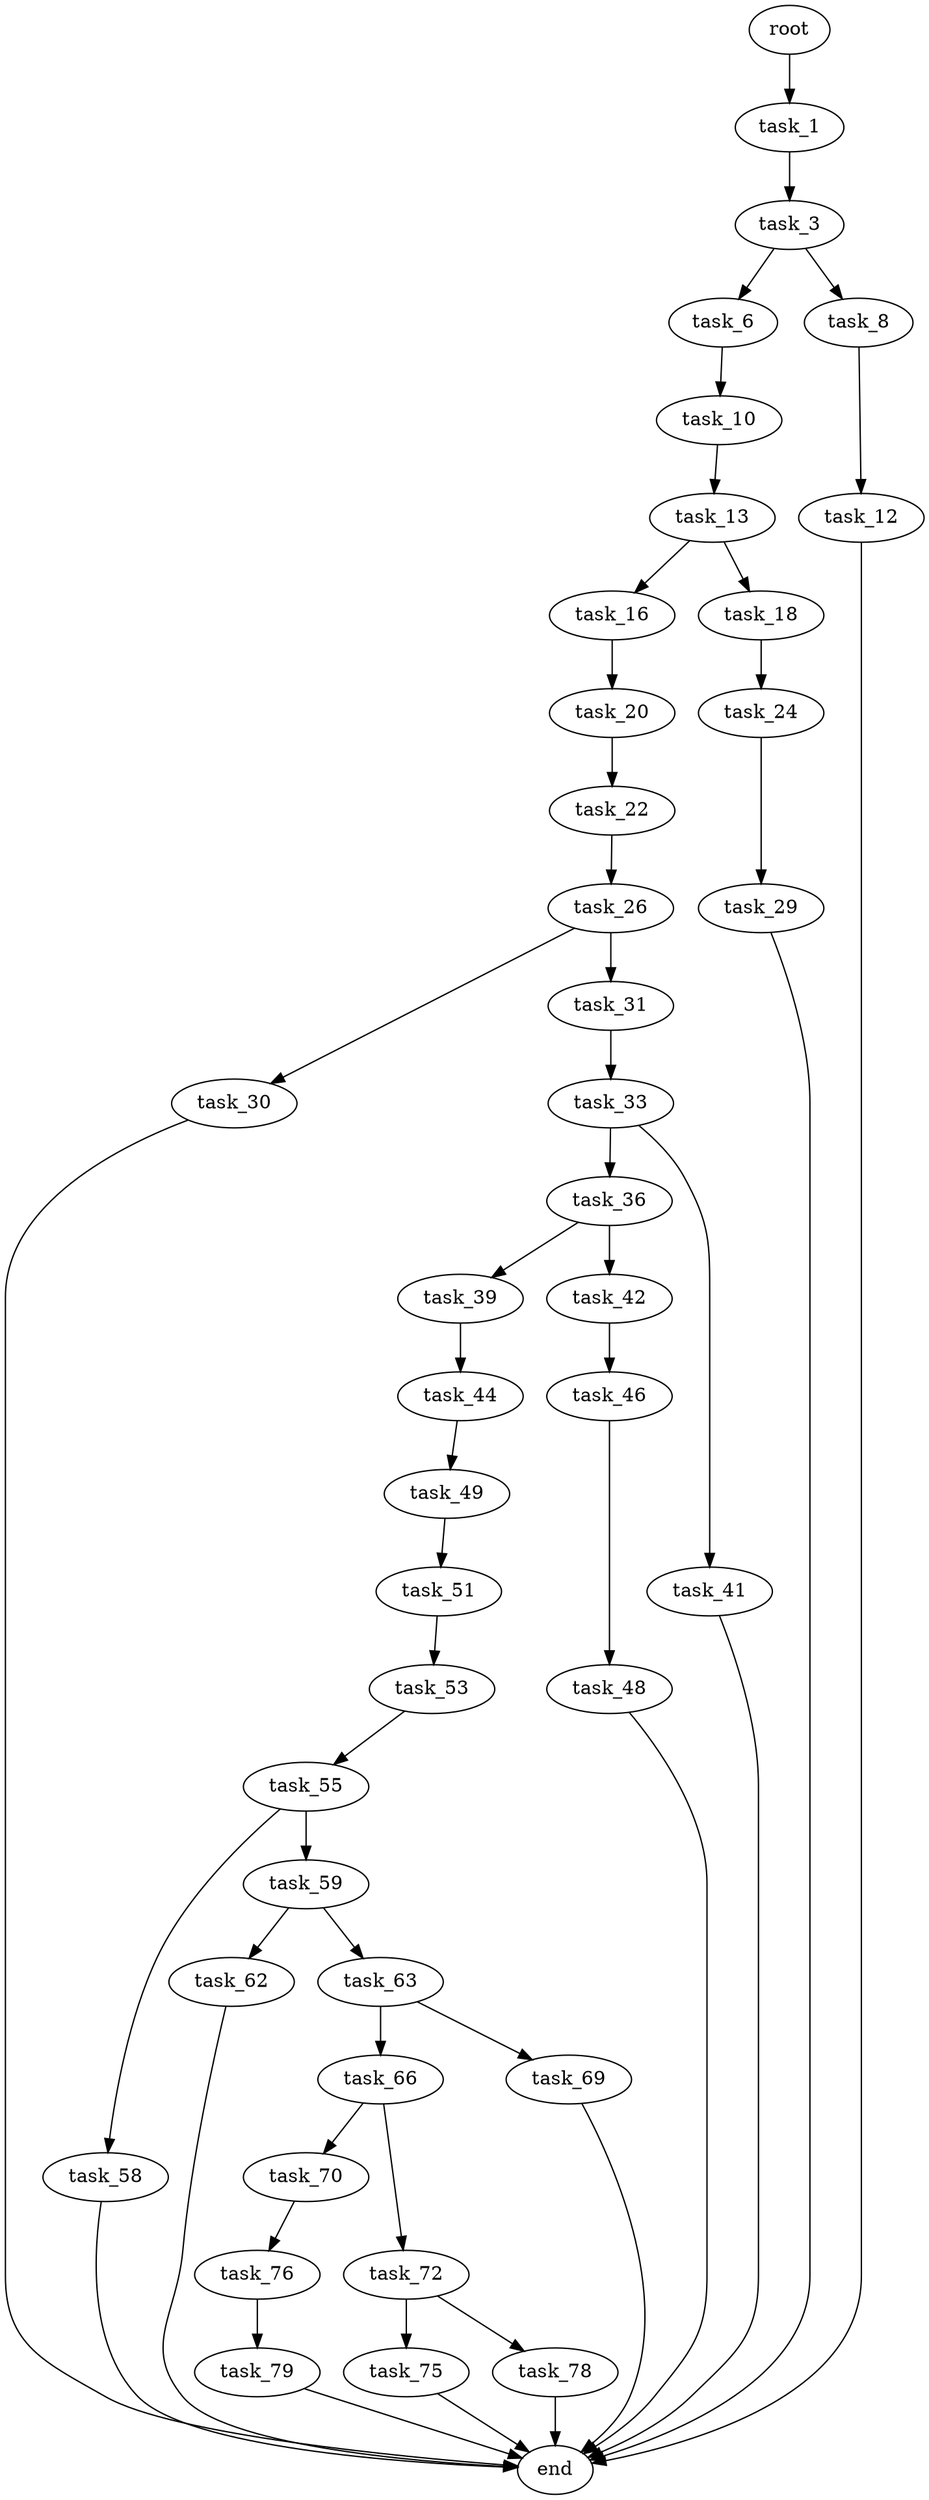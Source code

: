 digraph G {
  root [size="0.000000"];
  task_1 [size="12030749682.000000"];
  task_3 [size="1989977415.000000"];
  task_6 [size="1073741824000.000000"];
  task_8 [size="2392639568.000000"];
  task_10 [size="15927322004.000000"];
  task_12 [size="368293445632.000000"];
  task_13 [size="231928233984.000000"];
  task_16 [size="8589934592.000000"];
  task_18 [size="424783223044.000000"];
  task_20 [size="28643995191.000000"];
  task_22 [size="134217728000.000000"];
  task_24 [size="549755813888.000000"];
  task_26 [size="22116843987.000000"];
  task_29 [size="134217728000.000000"];
  task_30 [size="96806173611.000000"];
  task_31 [size="7798596691.000000"];
  task_33 [size="1073741824000.000000"];
  task_36 [size="28991029248.000000"];
  task_39 [size="893123862822.000000"];
  task_41 [size="596466722572.000000"];
  task_42 [size="8589934592.000000"];
  task_44 [size="8589934592.000000"];
  task_46 [size="9246247696.000000"];
  task_48 [size="10555069100.000000"];
  task_49 [size="249847844894.000000"];
  task_51 [size="53262469762.000000"];
  task_53 [size="26784607772.000000"];
  task_55 [size="43217415348.000000"];
  task_58 [size="161408283164.000000"];
  task_59 [size="8767152047.000000"];
  task_62 [size="951612111303.000000"];
  task_63 [size="60349002834.000000"];
  task_66 [size="46836108619.000000"];
  task_69 [size="24342482575.000000"];
  task_70 [size="188797243161.000000"];
  task_72 [size="43612646192.000000"];
  task_75 [size="17743028150.000000"];
  task_76 [size="54918256157.000000"];
  task_78 [size="68719476736.000000"];
  task_79 [size="683979478460.000000"];
  end [size="0.000000"];

  root -> task_1 [size="1.000000"];
  task_1 -> task_3 [size="209715200.000000"];
  task_3 -> task_6 [size="33554432.000000"];
  task_3 -> task_8 [size="33554432.000000"];
  task_6 -> task_10 [size="838860800.000000"];
  task_8 -> task_12 [size="209715200.000000"];
  task_10 -> task_13 [size="838860800.000000"];
  task_12 -> end [size="1.000000"];
  task_13 -> task_16 [size="301989888.000000"];
  task_13 -> task_18 [size="301989888.000000"];
  task_16 -> task_20 [size="33554432.000000"];
  task_18 -> task_24 [size="301989888.000000"];
  task_20 -> task_22 [size="838860800.000000"];
  task_22 -> task_26 [size="209715200.000000"];
  task_24 -> task_29 [size="536870912.000000"];
  task_26 -> task_30 [size="411041792.000000"];
  task_26 -> task_31 [size="411041792.000000"];
  task_29 -> end [size="1.000000"];
  task_30 -> end [size="1.000000"];
  task_31 -> task_33 [size="301989888.000000"];
  task_33 -> task_36 [size="838860800.000000"];
  task_33 -> task_41 [size="838860800.000000"];
  task_36 -> task_39 [size="75497472.000000"];
  task_36 -> task_42 [size="75497472.000000"];
  task_39 -> task_44 [size="679477248.000000"];
  task_41 -> end [size="1.000000"];
  task_42 -> task_46 [size="33554432.000000"];
  task_44 -> task_49 [size="33554432.000000"];
  task_46 -> task_48 [size="838860800.000000"];
  task_48 -> end [size="1.000000"];
  task_49 -> task_51 [size="209715200.000000"];
  task_51 -> task_53 [size="838860800.000000"];
  task_53 -> task_55 [size="679477248.000000"];
  task_55 -> task_58 [size="679477248.000000"];
  task_55 -> task_59 [size="679477248.000000"];
  task_58 -> end [size="1.000000"];
  task_59 -> task_62 [size="209715200.000000"];
  task_59 -> task_63 [size="209715200.000000"];
  task_62 -> end [size="1.000000"];
  task_63 -> task_66 [size="75497472.000000"];
  task_63 -> task_69 [size="75497472.000000"];
  task_66 -> task_70 [size="75497472.000000"];
  task_66 -> task_72 [size="75497472.000000"];
  task_69 -> end [size="1.000000"];
  task_70 -> task_76 [size="209715200.000000"];
  task_72 -> task_75 [size="33554432.000000"];
  task_72 -> task_78 [size="33554432.000000"];
  task_75 -> end [size="1.000000"];
  task_76 -> task_79 [size="75497472.000000"];
  task_78 -> end [size="1.000000"];
  task_79 -> end [size="1.000000"];
}
